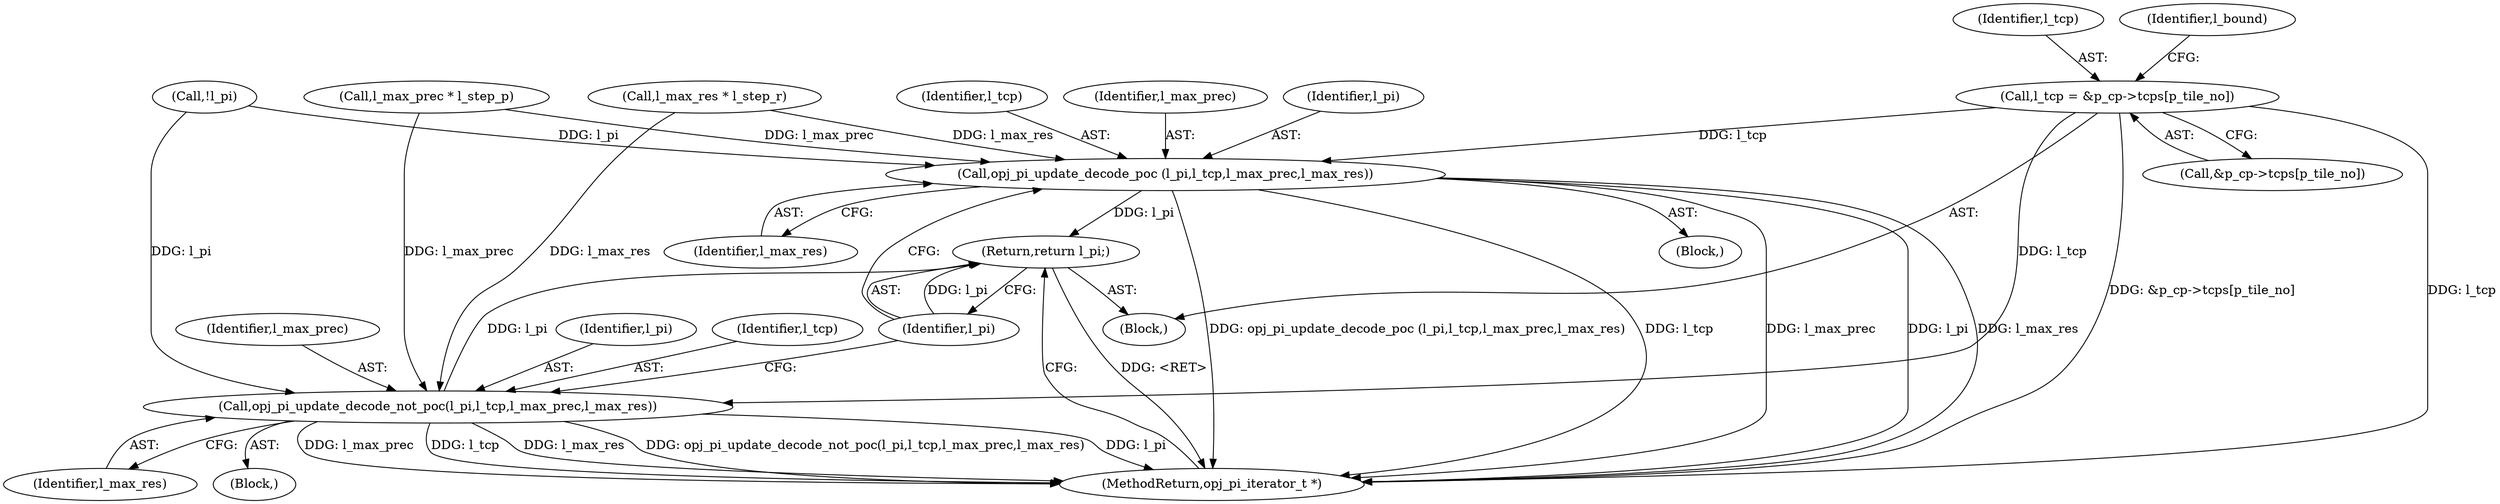 digraph "0_openjpeg_c16bc057ba3f125051c9966cf1f5b68a05681de4@array" {
"1000192" [label="(Call,l_tcp = &p_cp->tcps[p_tile_no])"];
"1000682" [label="(Call,opj_pi_update_decode_poc (l_pi,l_tcp,l_max_prec,l_max_res))"];
"1000694" [label="(Return,return l_pi;)"];
"1000689" [label="(Call,opj_pi_update_decode_not_poc(l_pi,l_tcp,l_max_prec,l_max_res))"];
"1000193" [label="(Identifier,l_tcp)"];
"1000682" [label="(Call,opj_pi_update_decode_poc (l_pi,l_tcp,l_max_prec,l_max_res))"];
"1000694" [label="(Return,return l_pi;)"];
"1000684" [label="(Identifier,l_tcp)"];
"1000685" [label="(Identifier,l_max_prec)"];
"1000688" [label="(Block,)"];
"1000690" [label="(Identifier,l_pi)"];
"1000691" [label="(Identifier,l_tcp)"];
"1000693" [label="(Identifier,l_max_res)"];
"1000683" [label="(Identifier,l_pi)"];
"1000696" [label="(MethodReturn,opj_pi_iterator_t *)"];
"1000681" [label="(Block,)"];
"1000695" [label="(Identifier,l_pi)"];
"1000692" [label="(Identifier,l_max_prec)"];
"1000201" [label="(Identifier,l_bound)"];
"1000126" [label="(Block,)"];
"1000689" [label="(Call,opj_pi_update_decode_not_poc(l_pi,l_tcp,l_max_prec,l_max_res))"];
"1000315" [label="(Call,l_max_prec * l_step_p)"];
"1000192" [label="(Call,l_tcp = &p_cp->tcps[p_tile_no])"];
"1000327" [label="(Call,l_max_res * l_step_r)"];
"1000257" [label="(Call,!l_pi)"];
"1000686" [label="(Identifier,l_max_res)"];
"1000194" [label="(Call,&p_cp->tcps[p_tile_no])"];
"1000192" -> "1000126"  [label="AST: "];
"1000192" -> "1000194"  [label="CFG: "];
"1000193" -> "1000192"  [label="AST: "];
"1000194" -> "1000192"  [label="AST: "];
"1000201" -> "1000192"  [label="CFG: "];
"1000192" -> "1000696"  [label="DDG: &p_cp->tcps[p_tile_no]"];
"1000192" -> "1000696"  [label="DDG: l_tcp"];
"1000192" -> "1000682"  [label="DDG: l_tcp"];
"1000192" -> "1000689"  [label="DDG: l_tcp"];
"1000682" -> "1000681"  [label="AST: "];
"1000682" -> "1000686"  [label="CFG: "];
"1000683" -> "1000682"  [label="AST: "];
"1000684" -> "1000682"  [label="AST: "];
"1000685" -> "1000682"  [label="AST: "];
"1000686" -> "1000682"  [label="AST: "];
"1000695" -> "1000682"  [label="CFG: "];
"1000682" -> "1000696"  [label="DDG: opj_pi_update_decode_poc (l_pi,l_tcp,l_max_prec,l_max_res)"];
"1000682" -> "1000696"  [label="DDG: l_tcp"];
"1000682" -> "1000696"  [label="DDG: l_max_prec"];
"1000682" -> "1000696"  [label="DDG: l_pi"];
"1000682" -> "1000696"  [label="DDG: l_max_res"];
"1000257" -> "1000682"  [label="DDG: l_pi"];
"1000315" -> "1000682"  [label="DDG: l_max_prec"];
"1000327" -> "1000682"  [label="DDG: l_max_res"];
"1000682" -> "1000694"  [label="DDG: l_pi"];
"1000694" -> "1000126"  [label="AST: "];
"1000694" -> "1000695"  [label="CFG: "];
"1000695" -> "1000694"  [label="AST: "];
"1000696" -> "1000694"  [label="CFG: "];
"1000694" -> "1000696"  [label="DDG: <RET>"];
"1000695" -> "1000694"  [label="DDG: l_pi"];
"1000689" -> "1000694"  [label="DDG: l_pi"];
"1000689" -> "1000688"  [label="AST: "];
"1000689" -> "1000693"  [label="CFG: "];
"1000690" -> "1000689"  [label="AST: "];
"1000691" -> "1000689"  [label="AST: "];
"1000692" -> "1000689"  [label="AST: "];
"1000693" -> "1000689"  [label="AST: "];
"1000695" -> "1000689"  [label="CFG: "];
"1000689" -> "1000696"  [label="DDG: l_max_res"];
"1000689" -> "1000696"  [label="DDG: opj_pi_update_decode_not_poc(l_pi,l_tcp,l_max_prec,l_max_res)"];
"1000689" -> "1000696"  [label="DDG: l_pi"];
"1000689" -> "1000696"  [label="DDG: l_max_prec"];
"1000689" -> "1000696"  [label="DDG: l_tcp"];
"1000257" -> "1000689"  [label="DDG: l_pi"];
"1000315" -> "1000689"  [label="DDG: l_max_prec"];
"1000327" -> "1000689"  [label="DDG: l_max_res"];
}
